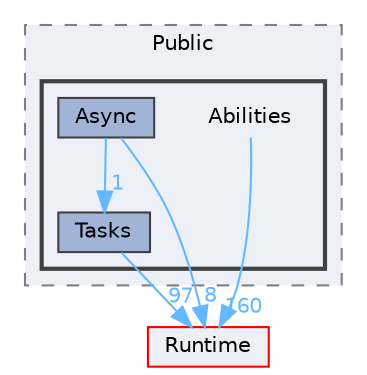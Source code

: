digraph "Abilities"
{
 // INTERACTIVE_SVG=YES
 // LATEX_PDF_SIZE
  bgcolor="transparent";
  edge [fontname=Helvetica,fontsize=10,labelfontname=Helvetica,labelfontsize=10];
  node [fontname=Helvetica,fontsize=10,shape=box,height=0.2,width=0.4];
  compound=true
  subgraph clusterdir_44b2b63824e6c19f6a332e7b5335822e {
    graph [ bgcolor="#edf0f7", pencolor="grey50", label="Public", fontname=Helvetica,fontsize=10 style="filled,dashed", URL="dir_44b2b63824e6c19f6a332e7b5335822e.html",tooltip=""]
  subgraph clusterdir_8f04d17df331c33b3fa403656f343060 {
    graph [ bgcolor="#edf0f7", pencolor="grey25", label="", fontname=Helvetica,fontsize=10 style="filled,bold", URL="dir_8f04d17df331c33b3fa403656f343060.html",tooltip=""]
    dir_8f04d17df331c33b3fa403656f343060 [shape=plaintext, label="Abilities"];
  dir_0e1e773932120c3b14e96234e02a9690 [label="Async", fillcolor="#a2b4d6", color="grey25", style="filled", URL="dir_0e1e773932120c3b14e96234e02a9690.html",tooltip=""];
  dir_803050938e309fc75e4f34a623f4e2b6 [label="Tasks", fillcolor="#a2b4d6", color="grey25", style="filled", URL="dir_803050938e309fc75e4f34a623f4e2b6.html",tooltip=""];
  }
  }
  dir_7536b172fbd480bfd146a1b1acd6856b [label="Runtime", fillcolor="#edf0f7", color="red", style="filled", URL="dir_7536b172fbd480bfd146a1b1acd6856b.html",tooltip=""];
  dir_8f04d17df331c33b3fa403656f343060->dir_7536b172fbd480bfd146a1b1acd6856b [headlabel="160", labeldistance=1.5 headhref="dir_000000_000984.html" href="dir_000000_000984.html" color="steelblue1" fontcolor="steelblue1"];
  dir_0e1e773932120c3b14e96234e02a9690->dir_7536b172fbd480bfd146a1b1acd6856b [headlabel="8", labeldistance=1.5 headhref="dir_000064_000984.html" href="dir_000064_000984.html" color="steelblue1" fontcolor="steelblue1"];
  dir_0e1e773932120c3b14e96234e02a9690->dir_803050938e309fc75e4f34a623f4e2b6 [headlabel="1", labeldistance=1.5 headhref="dir_000064_001169.html" href="dir_000064_001169.html" color="steelblue1" fontcolor="steelblue1"];
  dir_803050938e309fc75e4f34a623f4e2b6->dir_7536b172fbd480bfd146a1b1acd6856b [headlabel="97", labeldistance=1.5 headhref="dir_001169_000984.html" href="dir_001169_000984.html" color="steelblue1" fontcolor="steelblue1"];
}
